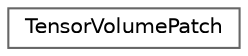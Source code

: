 digraph "类继承关系图"
{
 // LATEX_PDF_SIZE
  bgcolor="transparent";
  edge [fontname=Helvetica,fontsize=10,labelfontname=Helvetica,labelfontsize=10];
  node [fontname=Helvetica,fontsize=10,shape=box,height=0.2,width=0.4];
  rankdir="LR";
  Node0 [id="Node000000",label="TensorVolumePatch",height=0.2,width=0.4,color="grey40", fillcolor="white", style="filled",URL="$class_tensor_volume_patch.html",tooltip="Patch extraction specialized for processing of volumetric data. This assumes that the input has a lea..."];
}
